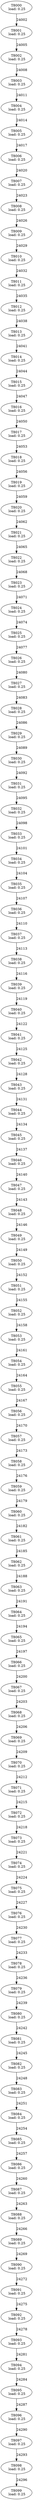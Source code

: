 digraph taskgraph {
	T8000 [label= "T8000\n load: 0.25"];
	T8001 [label= "T8001\n load: 0.25"];
	T8000 -> T8001[label=24002];
	T8002 [label= "T8002\n load: 0.25"];
	T8001 -> T8002[label=24005];
	T8003 [label= "T8003\n load: 0.25"];
	T8002 -> T8003[label=24008];
	T8004 [label= "T8004\n load: 0.25"];
	T8003 -> T8004[label=24011];
	T8005 [label= "T8005\n load: 0.25"];
	T8004 -> T8005[label=24014];
	T8006 [label= "T8006\n load: 0.25"];
	T8005 -> T8006[label=24017];
	T8007 [label= "T8007\n load: 0.25"];
	T8006 -> T8007[label=24020];
	T8008 [label= "T8008\n load: 0.25"];
	T8007 -> T8008[label=24023];
	T8009 [label= "T8009\n load: 0.25"];
	T8008 -> T8009[label=24026];
	T8010 [label= "T8010\n load: 0.25"];
	T8009 -> T8010[label=24029];
	T8011 [label= "T8011\n load: 0.25"];
	T8010 -> T8011[label=24032];
	T8012 [label= "T8012\n load: 0.25"];
	T8011 -> T8012[label=24035];
	T8013 [label= "T8013\n load: 0.25"];
	T8012 -> T8013[label=24038];
	T8014 [label= "T8014\n load: 0.25"];
	T8013 -> T8014[label=24041];
	T8015 [label= "T8015\n load: 0.25"];
	T8014 -> T8015[label=24044];
	T8016 [label= "T8016\n load: 0.25"];
	T8015 -> T8016[label=24047];
	T8017 [label= "T8017\n load: 0.25"];
	T8016 -> T8017[label=24050];
	T8018 [label= "T8018\n load: 0.25"];
	T8017 -> T8018[label=24053];
	T8019 [label= "T8019\n load: 0.25"];
	T8018 -> T8019[label=24056];
	T8020 [label= "T8020\n load: 0.25"];
	T8019 -> T8020[label=24059];
	T8021 [label= "T8021\n load: 0.25"];
	T8020 -> T8021[label=24062];
	T8022 [label= "T8022\n load: 0.25"];
	T8021 -> T8022[label=24065];
	T8023 [label= "T8023\n load: 0.25"];
	T8022 -> T8023[label=24068];
	T8024 [label= "T8024\n load: 0.25"];
	T8023 -> T8024[label=24071];
	T8025 [label= "T8025\n load: 0.25"];
	T8024 -> T8025[label=24074];
	T8026 [label= "T8026\n load: 0.25"];
	T8025 -> T8026[label=24077];
	T8027 [label= "T8027\n load: 0.25"];
	T8026 -> T8027[label=24080];
	T8028 [label= "T8028\n load: 0.25"];
	T8027 -> T8028[label=24083];
	T8029 [label= "T8029\n load: 0.25"];
	T8028 -> T8029[label=24086];
	T8030 [label= "T8030\n load: 0.25"];
	T8029 -> T8030[label=24089];
	T8031 [label= "T8031\n load: 0.25"];
	T8030 -> T8031[label=24092];
	T8032 [label= "T8032\n load: 0.25"];
	T8031 -> T8032[label=24095];
	T8033 [label= "T8033\n load: 0.25"];
	T8032 -> T8033[label=24098];
	T8034 [label= "T8034\n load: 0.25"];
	T8033 -> T8034[label=24101];
	T8035 [label= "T8035\n load: 0.25"];
	T8034 -> T8035[label=24104];
	T8036 [label= "T8036\n load: 0.25"];
	T8035 -> T8036[label=24107];
	T8037 [label= "T8037\n load: 0.25"];
	T8036 -> T8037[label=24110];
	T8038 [label= "T8038\n load: 0.25"];
	T8037 -> T8038[label=24113];
	T8039 [label= "T8039\n load: 0.25"];
	T8038 -> T8039[label=24116];
	T8040 [label= "T8040\n load: 0.25"];
	T8039 -> T8040[label=24119];
	T8041 [label= "T8041\n load: 0.25"];
	T8040 -> T8041[label=24122];
	T8042 [label= "T8042\n load: 0.25"];
	T8041 -> T8042[label=24125];
	T8043 [label= "T8043\n load: 0.25"];
	T8042 -> T8043[label=24128];
	T8044 [label= "T8044\n load: 0.25"];
	T8043 -> T8044[label=24131];
	T8045 [label= "T8045\n load: 0.25"];
	T8044 -> T8045[label=24134];
	T8046 [label= "T8046\n load: 0.25"];
	T8045 -> T8046[label=24137];
	T8047 [label= "T8047\n load: 0.25"];
	T8046 -> T8047[label=24140];
	T8048 [label= "T8048\n load: 0.25"];
	T8047 -> T8048[label=24143];
	T8049 [label= "T8049\n load: 0.25"];
	T8048 -> T8049[label=24146];
	T8050 [label= "T8050\n load: 0.25"];
	T8049 -> T8050[label=24149];
	T8051 [label= "T8051\n load: 0.25"];
	T8050 -> T8051[label=24152];
	T8052 [label= "T8052\n load: 0.25"];
	T8051 -> T8052[label=24155];
	T8053 [label= "T8053\n load: 0.25"];
	T8052 -> T8053[label=24158];
	T8054 [label= "T8054\n load: 0.25"];
	T8053 -> T8054[label=24161];
	T8055 [label= "T8055\n load: 0.25"];
	T8054 -> T8055[label=24164];
	T8056 [label= "T8056\n load: 0.25"];
	T8055 -> T8056[label=24167];
	T8057 [label= "T8057\n load: 0.25"];
	T8056 -> T8057[label=24170];
	T8058 [label= "T8058\n load: 0.25"];
	T8057 -> T8058[label=24173];
	T8059 [label= "T8059\n load: 0.25"];
	T8058 -> T8059[label=24176];
	T8060 [label= "T8060\n load: 0.25"];
	T8059 -> T8060[label=24179];
	T8061 [label= "T8061\n load: 0.25"];
	T8060 -> T8061[label=24182];
	T8062 [label= "T8062\n load: 0.25"];
	T8061 -> T8062[label=24185];
	T8063 [label= "T8063\n load: 0.25"];
	T8062 -> T8063[label=24188];
	T8064 [label= "T8064\n load: 0.25"];
	T8063 -> T8064[label=24191];
	T8065 [label= "T8065\n load: 0.25"];
	T8064 -> T8065[label=24194];
	T8066 [label= "T8066\n load: 0.25"];
	T8065 -> T8066[label=24197];
	T8067 [label= "T8067\n load: 0.25"];
	T8066 -> T8067[label=24200];
	T8068 [label= "T8068\n load: 0.25"];
	T8067 -> T8068[label=24203];
	T8069 [label= "T8069\n load: 0.25"];
	T8068 -> T8069[label=24206];
	T8070 [label= "T8070\n load: 0.25"];
	T8069 -> T8070[label=24209];
	T8071 [label= "T8071\n load: 0.25"];
	T8070 -> T8071[label=24212];
	T8072 [label= "T8072\n load: 0.25"];
	T8071 -> T8072[label=24215];
	T8073 [label= "T8073\n load: 0.25"];
	T8072 -> T8073[label=24218];
	T8074 [label= "T8074\n load: 0.25"];
	T8073 -> T8074[label=24221];
	T8075 [label= "T8075\n load: 0.25"];
	T8074 -> T8075[label=24224];
	T8076 [label= "T8076\n load: 0.25"];
	T8075 -> T8076[label=24227];
	T8077 [label= "T8077\n load: 0.25"];
	T8076 -> T8077[label=24230];
	T8078 [label= "T8078\n load: 0.25"];
	T8077 -> T8078[label=24233];
	T8079 [label= "T8079\n load: 0.25"];
	T8078 -> T8079[label=24236];
	T8080 [label= "T8080\n load: 0.25"];
	T8079 -> T8080[label=24239];
	T8081 [label= "T8081\n load: 0.25"];
	T8080 -> T8081[label=24242];
	T8082 [label= "T8082\n load: 0.25"];
	T8081 -> T8082[label=24245];
	T8083 [label= "T8083\n load: 0.25"];
	T8082 -> T8083[label=24248];
	T8084 [label= "T8084\n load: 0.25"];
	T8083 -> T8084[label=24251];
	T8085 [label= "T8085\n load: 0.25"];
	T8084 -> T8085[label=24254];
	T8086 [label= "T8086\n load: 0.25"];
	T8085 -> T8086[label=24257];
	T8087 [label= "T8087\n load: 0.25"];
	T8086 -> T8087[label=24260];
	T8088 [label= "T8088\n load: 0.25"];
	T8087 -> T8088[label=24263];
	T8089 [label= "T8089\n load: 0.25"];
	T8088 -> T8089[label=24266];
	T8090 [label= "T8090\n load: 0.25"];
	T8089 -> T8090[label=24269];
	T8091 [label= "T8091\n load: 0.25"];
	T8090 -> T8091[label=24272];
	T8092 [label= "T8092\n load: 0.25"];
	T8091 -> T8092[label=24275];
	T8093 [label= "T8093\n load: 0.25"];
	T8092 -> T8093[label=24278];
	T8094 [label= "T8094\n load: 0.25"];
	T8093 -> T8094[label=24281];
	T8095 [label= "T8095\n load: 0.25"];
	T8094 -> T8095[label=24284];
	T8096 [label= "T8096\n load: 0.25"];
	T8095 -> T8096[label=24287];
	T8097 [label= "T8097\n load: 0.25"];
	T8096 -> T8097[label=24290];
	T8098 [label= "T8098\n load: 0.25"];
	T8097 -> T8098[label=24293];
	T8099 [label= "T8099\n load: 0.25"];
	T8098 -> T8099[label=24296];
}
